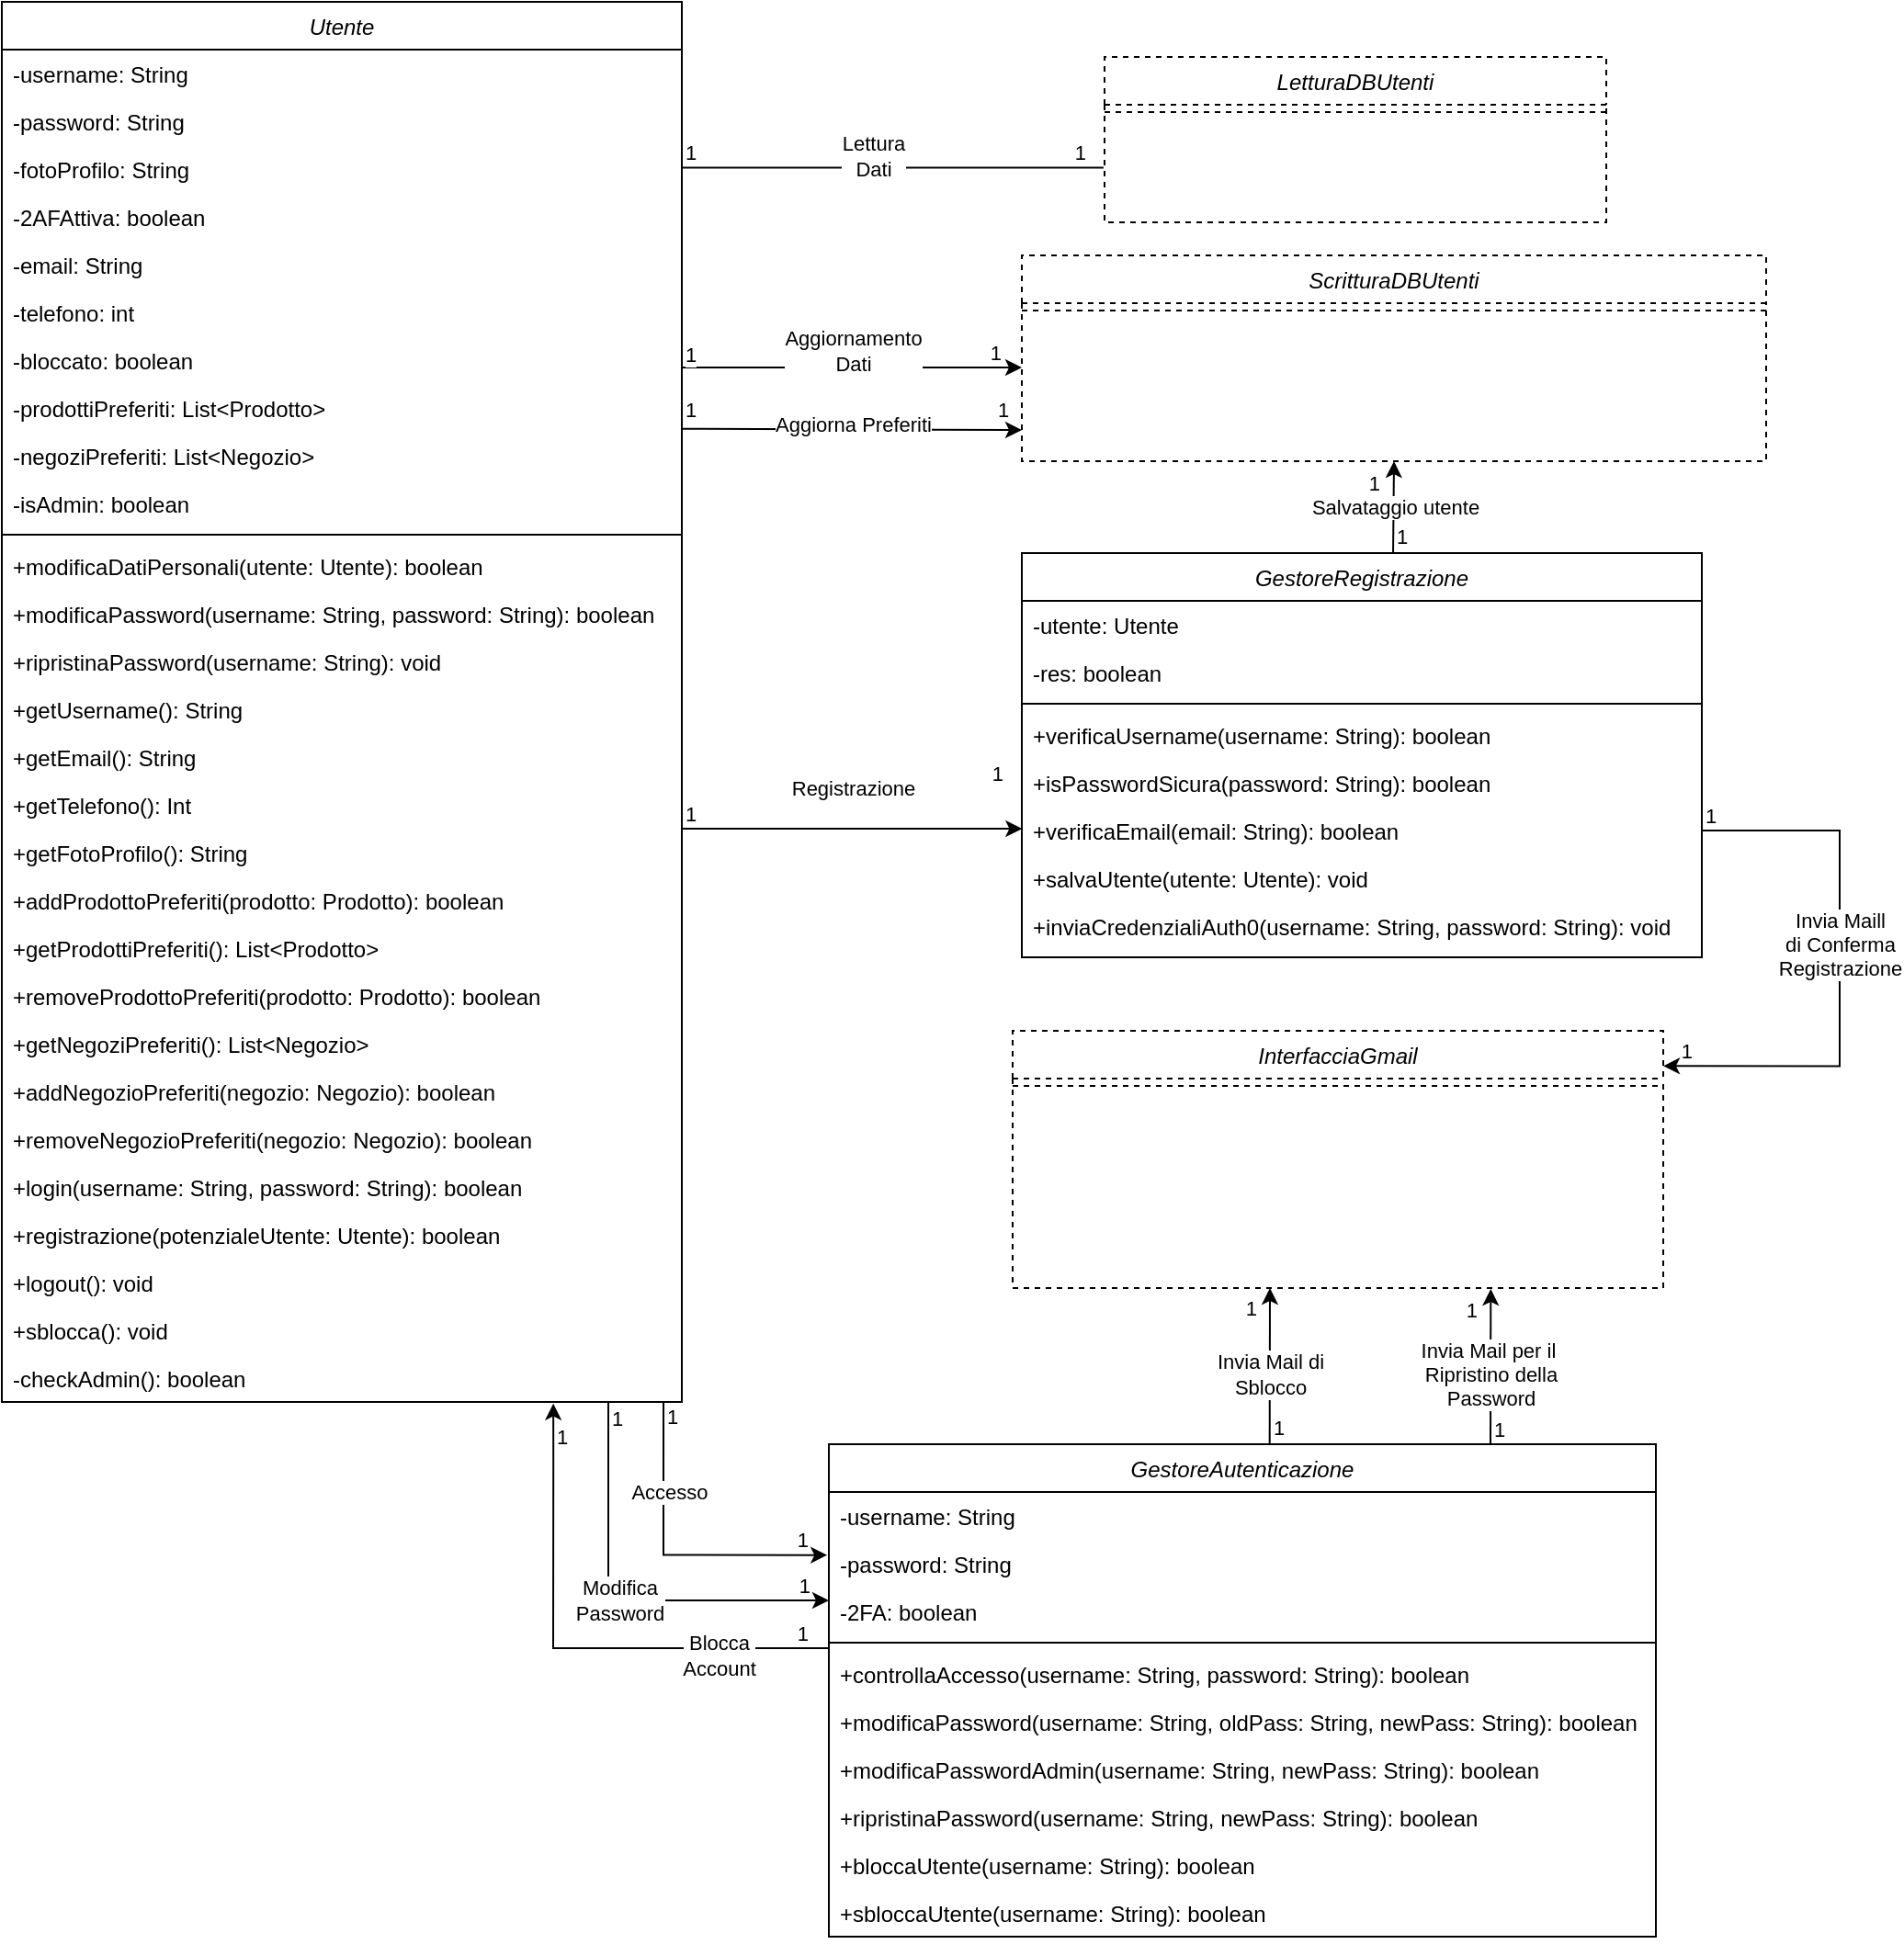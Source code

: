 <mxfile version="14.6.13" type="device"><diagram id="zghvcOF5Wy4SS22trsnS" name="Pagina-1"><mxGraphModel dx="912" dy="2467" grid="1" gridSize="10" guides="1" tooltips="1" connect="1" arrows="1" fold="1" page="1" pageScale="1" pageWidth="1169" pageHeight="827" math="0" shadow="0"><root><mxCell id="0"/><mxCell id="1" parent="0"/><mxCell id="tnao1JsZ6VbCDEQAoghB-2" style="edgeStyle=orthogonalEdgeStyle;rounded=0;orthogonalLoop=1;jettySize=auto;html=1;endArrow=none;endFill=0;exitX=1;exitY=0.5;exitDx=0;exitDy=0;entryX=-0.002;entryY=0.01;entryDx=0;entryDy=0;entryPerimeter=0;" parent="1" source="tnao1JsZ6VbCDEQAoghB-27" edge="1"><mxGeometry relative="1" as="geometry"><mxPoint x="350" y="-559" as="sourcePoint"/><mxPoint x="669.454" y="-1239.74" as="targetPoint"/><Array as="points"><mxPoint x="440" y="-1240"/></Array></mxGeometry></mxCell><mxCell id="tnao1JsZ6VbCDEQAoghB-3" value="Utente" style="swimlane;fontStyle=2;align=center;verticalAlign=top;childLayout=stackLayout;horizontal=1;startSize=26;horizontalStack=0;resizeParent=1;resizeLast=0;collapsible=1;marginBottom=0;rounded=0;shadow=0;strokeWidth=1;" parent="1" vertex="1"><mxGeometry x="70" y="-1330" width="370" height="762" as="geometry"><mxRectangle x="960" y="120" width="160" height="26" as="alternateBounds"/></mxGeometry></mxCell><mxCell id="tnao1JsZ6VbCDEQAoghB-4" value="-username: String" style="text;align=left;verticalAlign=top;spacingLeft=4;spacingRight=4;overflow=hidden;rotatable=0;points=[[0,0.5],[1,0.5]];portConstraint=eastwest;" parent="tnao1JsZ6VbCDEQAoghB-3" vertex="1"><mxGeometry y="26" width="370" height="26" as="geometry"/></mxCell><mxCell id="tnao1JsZ6VbCDEQAoghB-5" value="-password: String" style="text;align=left;verticalAlign=top;spacingLeft=4;spacingRight=4;overflow=hidden;rotatable=0;points=[[0,0.5],[1,0.5]];portConstraint=eastwest;" parent="tnao1JsZ6VbCDEQAoghB-3" vertex="1"><mxGeometry y="52" width="370" height="26" as="geometry"/></mxCell><mxCell id="tnao1JsZ6VbCDEQAoghB-6" value="-fotoProfilo: String" style="text;align=left;verticalAlign=top;spacingLeft=4;spacingRight=4;overflow=hidden;rotatable=0;points=[[0,0.5],[1,0.5]];portConstraint=eastwest;" parent="tnao1JsZ6VbCDEQAoghB-3" vertex="1"><mxGeometry y="78" width="370" height="26" as="geometry"/></mxCell><mxCell id="tnao1JsZ6VbCDEQAoghB-7" value="-2AFAttiva: boolean" style="text;align=left;verticalAlign=top;spacingLeft=4;spacingRight=4;overflow=hidden;rotatable=0;points=[[0,0.5],[1,0.5]];portConstraint=eastwest;" parent="tnao1JsZ6VbCDEQAoghB-3" vertex="1"><mxGeometry y="104" width="370" height="26" as="geometry"/></mxCell><mxCell id="tnao1JsZ6VbCDEQAoghB-8" value="-email: String" style="text;align=left;verticalAlign=top;spacingLeft=4;spacingRight=4;overflow=hidden;rotatable=0;points=[[0,0.5],[1,0.5]];portConstraint=eastwest;" parent="tnao1JsZ6VbCDEQAoghB-3" vertex="1"><mxGeometry y="130" width="370" height="26" as="geometry"/></mxCell><mxCell id="tnao1JsZ6VbCDEQAoghB-9" value="-telefono: int" style="text;align=left;verticalAlign=top;spacingLeft=4;spacingRight=4;overflow=hidden;rotatable=0;points=[[0,0.5],[1,0.5]];portConstraint=eastwest;" parent="tnao1JsZ6VbCDEQAoghB-3" vertex="1"><mxGeometry y="156" width="370" height="26" as="geometry"/></mxCell><mxCell id="tnao1JsZ6VbCDEQAoghB-10" value="-bloccato: boolean" style="text;align=left;verticalAlign=top;spacingLeft=4;spacingRight=4;overflow=hidden;rotatable=0;points=[[0,0.5],[1,0.5]];portConstraint=eastwest;" parent="tnao1JsZ6VbCDEQAoghB-3" vertex="1"><mxGeometry y="182" width="370" height="26" as="geometry"/></mxCell><mxCell id="tnao1JsZ6VbCDEQAoghB-11" value="-prodottiPreferiti: List&lt;Prodotto&gt;" style="text;align=left;verticalAlign=top;spacingLeft=4;spacingRight=4;overflow=hidden;rotatable=0;points=[[0,0.5],[1,0.5]];portConstraint=eastwest;" parent="tnao1JsZ6VbCDEQAoghB-3" vertex="1"><mxGeometry y="208" width="370" height="26" as="geometry"/></mxCell><mxCell id="WR43cAZiPdalkBgzF3cC-1" value="-negoziPreferiti: List&lt;Negozio&gt;" style="text;align=left;verticalAlign=top;spacingLeft=4;spacingRight=4;overflow=hidden;rotatable=0;points=[[0,0.5],[1,0.5]];portConstraint=eastwest;" vertex="1" parent="tnao1JsZ6VbCDEQAoghB-3"><mxGeometry y="234" width="370" height="26" as="geometry"/></mxCell><mxCell id="tnao1JsZ6VbCDEQAoghB-12" value="-isAdmin: boolean" style="text;align=left;verticalAlign=top;spacingLeft=4;spacingRight=4;overflow=hidden;rotatable=0;points=[[0,0.5],[1,0.5]];portConstraint=eastwest;" parent="tnao1JsZ6VbCDEQAoghB-3" vertex="1"><mxGeometry y="260" width="370" height="26" as="geometry"/></mxCell><mxCell id="tnao1JsZ6VbCDEQAoghB-13" value="" style="line;html=1;strokeWidth=1;align=left;verticalAlign=middle;spacingTop=-1;spacingLeft=3;spacingRight=3;rotatable=0;labelPosition=right;points=[];portConstraint=eastwest;" parent="tnao1JsZ6VbCDEQAoghB-3" vertex="1"><mxGeometry y="286" width="370" height="8" as="geometry"/></mxCell><mxCell id="tnao1JsZ6VbCDEQAoghB-14" value="+modificaDatiPersonali(utente: Utente): boolean" style="text;align=left;verticalAlign=top;spacingLeft=4;spacingRight=4;overflow=hidden;rotatable=0;points=[[0,0.5],[1,0.5]];portConstraint=eastwest;" parent="tnao1JsZ6VbCDEQAoghB-3" vertex="1"><mxGeometry y="294" width="370" height="26" as="geometry"/></mxCell><mxCell id="tnao1JsZ6VbCDEQAoghB-15" value="+modificaPassword(username: String, password: String): boolean" style="text;align=left;verticalAlign=top;spacingLeft=4;spacingRight=4;overflow=hidden;rotatable=0;points=[[0,0.5],[1,0.5]];portConstraint=eastwest;" parent="tnao1JsZ6VbCDEQAoghB-3" vertex="1"><mxGeometry y="320" width="370" height="26" as="geometry"/></mxCell><mxCell id="tnao1JsZ6VbCDEQAoghB-16" value="+ripristinaPassword(username: String): void" style="text;align=left;verticalAlign=top;spacingLeft=4;spacingRight=4;overflow=hidden;rotatable=0;points=[[0,0.5],[1,0.5]];portConstraint=eastwest;" parent="tnao1JsZ6VbCDEQAoghB-3" vertex="1"><mxGeometry y="346" width="370" height="26" as="geometry"/></mxCell><mxCell id="tnao1JsZ6VbCDEQAoghB-17" value="+getUsername(): String" style="text;align=left;verticalAlign=top;spacingLeft=4;spacingRight=4;overflow=hidden;rotatable=0;points=[[0,0.5],[1,0.5]];portConstraint=eastwest;" parent="tnao1JsZ6VbCDEQAoghB-3" vertex="1"><mxGeometry y="372" width="370" height="26" as="geometry"/></mxCell><mxCell id="tnao1JsZ6VbCDEQAoghB-18" value="+getEmail(): String" style="text;align=left;verticalAlign=top;spacingLeft=4;spacingRight=4;overflow=hidden;rotatable=0;points=[[0,0.5],[1,0.5]];portConstraint=eastwest;" parent="tnao1JsZ6VbCDEQAoghB-3" vertex="1"><mxGeometry y="398" width="370" height="26" as="geometry"/></mxCell><mxCell id="tnao1JsZ6VbCDEQAoghB-19" value="+getTelefono(): Int" style="text;align=left;verticalAlign=top;spacingLeft=4;spacingRight=4;overflow=hidden;rotatable=0;points=[[0,0.5],[1,0.5]];portConstraint=eastwest;" parent="tnao1JsZ6VbCDEQAoghB-3" vertex="1"><mxGeometry y="424" width="370" height="26" as="geometry"/></mxCell><mxCell id="r2mv2uhLX5uC9l16CF75-1" value="+getFotoProfilo(): String" style="text;align=left;verticalAlign=top;spacingLeft=4;spacingRight=4;overflow=hidden;rotatable=0;points=[[0,0.5],[1,0.5]];portConstraint=eastwest;" parent="tnao1JsZ6VbCDEQAoghB-3" vertex="1"><mxGeometry y="450" width="370" height="26" as="geometry"/></mxCell><mxCell id="tnao1JsZ6VbCDEQAoghB-20" value="+addProdottoPreferiti(prodotto: Prodotto): boolean" style="text;align=left;verticalAlign=top;spacingLeft=4;spacingRight=4;overflow=hidden;rotatable=0;points=[[0,0.5],[1,0.5]];portConstraint=eastwest;" parent="tnao1JsZ6VbCDEQAoghB-3" vertex="1"><mxGeometry y="476" width="370" height="26" as="geometry"/></mxCell><mxCell id="tnao1JsZ6VbCDEQAoghB-21" value="+getProdottiPreferiti(): List&lt;Prodotto&gt;" style="text;align=left;verticalAlign=top;spacingLeft=4;spacingRight=4;overflow=hidden;rotatable=0;points=[[0,0.5],[1,0.5]];portConstraint=eastwest;" parent="tnao1JsZ6VbCDEQAoghB-3" vertex="1"><mxGeometry y="502" width="370" height="26" as="geometry"/></mxCell><mxCell id="tnao1JsZ6VbCDEQAoghB-22" value="+removeProdottoPreferiti(prodotto: Prodotto): boolean" style="text;align=left;verticalAlign=top;spacingLeft=4;spacingRight=4;overflow=hidden;rotatable=0;points=[[0,0.5],[1,0.5]];portConstraint=eastwest;" parent="tnao1JsZ6VbCDEQAoghB-3" vertex="1"><mxGeometry y="528" width="370" height="26" as="geometry"/></mxCell><mxCell id="tnao1JsZ6VbCDEQAoghB-23" value="+getNegoziPreferiti(): List&lt;Negozio&gt;" style="text;align=left;verticalAlign=top;spacingLeft=4;spacingRight=4;overflow=hidden;rotatable=0;points=[[0,0.5],[1,0.5]];portConstraint=eastwest;" parent="tnao1JsZ6VbCDEQAoghB-3" vertex="1"><mxGeometry y="554" width="370" height="26" as="geometry"/></mxCell><mxCell id="tnao1JsZ6VbCDEQAoghB-24" value="+addNegozioPreferiti(negozio: Negozio): boolean" style="text;align=left;verticalAlign=top;spacingLeft=4;spacingRight=4;overflow=hidden;rotatable=0;points=[[0,0.5],[1,0.5]];portConstraint=eastwest;" parent="tnao1JsZ6VbCDEQAoghB-3" vertex="1"><mxGeometry y="580" width="370" height="26" as="geometry"/></mxCell><mxCell id="tnao1JsZ6VbCDEQAoghB-25" value="+removeNegozioPreferiti(negozio: Negozio): boolean" style="text;align=left;verticalAlign=top;spacingLeft=4;spacingRight=4;overflow=hidden;rotatable=0;points=[[0,0.5],[1,0.5]];portConstraint=eastwest;" parent="tnao1JsZ6VbCDEQAoghB-3" vertex="1"><mxGeometry y="606" width="370" height="26" as="geometry"/></mxCell><mxCell id="tnao1JsZ6VbCDEQAoghB-26" value="+login(username: String, password: String): boolean" style="text;align=left;verticalAlign=top;spacingLeft=4;spacingRight=4;overflow=hidden;rotatable=0;points=[[0,0.5],[1,0.5]];portConstraint=eastwest;" parent="tnao1JsZ6VbCDEQAoghB-3" vertex="1"><mxGeometry y="632" width="370" height="26" as="geometry"/></mxCell><mxCell id="tnao1JsZ6VbCDEQAoghB-27" value="+registrazione(potenzialeUtente: Utente): boolean " style="text;align=left;verticalAlign=top;spacingLeft=4;spacingRight=4;overflow=hidden;rotatable=0;points=[[0,0.5],[1,0.5]];portConstraint=eastwest;" parent="tnao1JsZ6VbCDEQAoghB-3" vertex="1"><mxGeometry y="658" width="370" height="26" as="geometry"/></mxCell><mxCell id="tnao1JsZ6VbCDEQAoghB-28" value="+logout(): void" style="text;align=left;verticalAlign=top;spacingLeft=4;spacingRight=4;overflow=hidden;rotatable=0;points=[[0,0.5],[1,0.5]];portConstraint=eastwest;" parent="tnao1JsZ6VbCDEQAoghB-3" vertex="1"><mxGeometry y="684" width="370" height="26" as="geometry"/></mxCell><mxCell id="tnao1JsZ6VbCDEQAoghB-29" value="+sblocca(): void" style="text;align=left;verticalAlign=top;spacingLeft=4;spacingRight=4;overflow=hidden;rotatable=0;points=[[0,0.5],[1,0.5]];portConstraint=eastwest;" parent="tnao1JsZ6VbCDEQAoghB-3" vertex="1"><mxGeometry y="710" width="370" height="26" as="geometry"/></mxCell><mxCell id="WR43cAZiPdalkBgzF3cC-2" value="-checkAdmin(): boolean" style="text;align=left;verticalAlign=top;spacingLeft=4;spacingRight=4;overflow=hidden;rotatable=0;points=[[0,0.5],[1,0.5]];portConstraint=eastwest;" vertex="1" parent="tnao1JsZ6VbCDEQAoghB-3"><mxGeometry y="736" width="370" height="26" as="geometry"/></mxCell><mxCell id="tnao1JsZ6VbCDEQAoghB-36" value="GestoreRegistrazione" style="swimlane;fontStyle=2;align=center;verticalAlign=top;childLayout=stackLayout;horizontal=1;startSize=26;horizontalStack=0;resizeParent=1;resizeLast=0;collapsible=1;marginBottom=0;rounded=0;shadow=0;strokeWidth=1;" parent="1" vertex="1"><mxGeometry x="625" y="-1030" width="370" height="220" as="geometry"><mxRectangle x="960" y="120" width="160" height="26" as="alternateBounds"/></mxGeometry></mxCell><mxCell id="tnao1JsZ6VbCDEQAoghB-37" value="-utente: Utente" style="text;align=left;verticalAlign=top;spacingLeft=4;spacingRight=4;overflow=hidden;rotatable=0;points=[[0,0.5],[1,0.5]];portConstraint=eastwest;" parent="tnao1JsZ6VbCDEQAoghB-36" vertex="1"><mxGeometry y="26" width="370" height="26" as="geometry"/></mxCell><mxCell id="tnao1JsZ6VbCDEQAoghB-38" value="-res: boolean" style="text;align=left;verticalAlign=top;spacingLeft=4;spacingRight=4;overflow=hidden;rotatable=0;points=[[0,0.5],[1,0.5]];portConstraint=eastwest;" parent="tnao1JsZ6VbCDEQAoghB-36" vertex="1"><mxGeometry y="52" width="370" height="26" as="geometry"/></mxCell><mxCell id="tnao1JsZ6VbCDEQAoghB-39" value="" style="line;html=1;strokeWidth=1;align=left;verticalAlign=middle;spacingTop=-1;spacingLeft=3;spacingRight=3;rotatable=0;labelPosition=right;points=[];portConstraint=eastwest;" parent="tnao1JsZ6VbCDEQAoghB-36" vertex="1"><mxGeometry y="78" width="370" height="8" as="geometry"/></mxCell><mxCell id="tnao1JsZ6VbCDEQAoghB-40" value="+verificaUsername(username: String): boolean" style="text;align=left;verticalAlign=top;spacingLeft=4;spacingRight=4;overflow=hidden;rotatable=0;points=[[0,0.5],[1,0.5]];portConstraint=eastwest;" parent="tnao1JsZ6VbCDEQAoghB-36" vertex="1"><mxGeometry y="86" width="370" height="26" as="geometry"/></mxCell><mxCell id="tnao1JsZ6VbCDEQAoghB-41" value="+isPasswordSicura(password: String): boolean" style="text;align=left;verticalAlign=top;spacingLeft=4;spacingRight=4;overflow=hidden;rotatable=0;points=[[0,0.5],[1,0.5]];portConstraint=eastwest;" parent="tnao1JsZ6VbCDEQAoghB-36" vertex="1"><mxGeometry y="112" width="370" height="26" as="geometry"/></mxCell><mxCell id="tnao1JsZ6VbCDEQAoghB-42" value="+verificaEmail(email: String): boolean" style="text;align=left;verticalAlign=top;spacingLeft=4;spacingRight=4;overflow=hidden;rotatable=0;points=[[0,0.5],[1,0.5]];portConstraint=eastwest;" parent="tnao1JsZ6VbCDEQAoghB-36" vertex="1"><mxGeometry y="138" width="370" height="26" as="geometry"/></mxCell><mxCell id="tnao1JsZ6VbCDEQAoghB-43" value="+salvaUtente(utente: Utente): void" style="text;align=left;verticalAlign=top;spacingLeft=4;spacingRight=4;overflow=hidden;rotatable=0;points=[[0,0.5],[1,0.5]];portConstraint=eastwest;" parent="tnao1JsZ6VbCDEQAoghB-36" vertex="1"><mxGeometry y="164" width="370" height="26" as="geometry"/></mxCell><mxCell id="tnao1JsZ6VbCDEQAoghB-44" value="+inviaCredenzialiAuth0(username: String, password: String): void" style="text;align=left;verticalAlign=top;spacingLeft=4;spacingRight=4;overflow=hidden;rotatable=0;points=[[0,0.5],[1,0.5]];portConstraint=eastwest;" parent="tnao1JsZ6VbCDEQAoghB-36" vertex="1"><mxGeometry y="190" width="370" height="26" as="geometry"/></mxCell><mxCell id="tnao1JsZ6VbCDEQAoghB-45" value="ScritturaDBUtenti" style="swimlane;fontStyle=2;align=center;verticalAlign=top;childLayout=stackLayout;horizontal=1;startSize=26;horizontalStack=0;resizeParent=1;resizeLast=0;collapsible=1;marginBottom=0;rounded=0;shadow=0;strokeWidth=1;dashed=1;" parent="1" vertex="1"><mxGeometry x="625" y="-1192" width="405" height="112" as="geometry"><mxRectangle x="625" y="-1170" width="160" height="26" as="alternateBounds"/></mxGeometry></mxCell><mxCell id="tnao1JsZ6VbCDEQAoghB-46" value="" style="line;html=1;strokeWidth=1;align=left;verticalAlign=middle;spacingTop=-1;spacingLeft=3;spacingRight=3;rotatable=0;labelPosition=right;points=[];portConstraint=eastwest;dashed=1;" parent="tnao1JsZ6VbCDEQAoghB-45" vertex="1"><mxGeometry y="26" width="405" height="8" as="geometry"/></mxCell><mxCell id="tnao1JsZ6VbCDEQAoghB-50" value="GestoreAutenticazione" style="swimlane;fontStyle=2;align=center;verticalAlign=top;childLayout=stackLayout;horizontal=1;startSize=26;horizontalStack=0;resizeParent=1;resizeLast=0;collapsible=1;marginBottom=0;rounded=0;shadow=0;strokeWidth=1;" parent="1" vertex="1"><mxGeometry x="520" y="-545" width="450" height="268" as="geometry"><mxRectangle x="960" y="120" width="160" height="26" as="alternateBounds"/></mxGeometry></mxCell><mxCell id="tnao1JsZ6VbCDEQAoghB-51" value="-username: String" style="text;align=left;verticalAlign=top;spacingLeft=4;spacingRight=4;overflow=hidden;rotatable=0;points=[[0,0.5],[1,0.5]];portConstraint=eastwest;" parent="tnao1JsZ6VbCDEQAoghB-50" vertex="1"><mxGeometry y="26" width="450" height="26" as="geometry"/></mxCell><mxCell id="tnao1JsZ6VbCDEQAoghB-52" value="-password: String" style="text;align=left;verticalAlign=top;spacingLeft=4;spacingRight=4;overflow=hidden;rotatable=0;points=[[0,0.5],[1,0.5]];portConstraint=eastwest;" parent="tnao1JsZ6VbCDEQAoghB-50" vertex="1"><mxGeometry y="52" width="450" height="26" as="geometry"/></mxCell><mxCell id="tnao1JsZ6VbCDEQAoghB-53" value="-2FA: boolean" style="text;align=left;verticalAlign=top;spacingLeft=4;spacingRight=4;overflow=hidden;rotatable=0;points=[[0,0.5],[1,0.5]];portConstraint=eastwest;" parent="tnao1JsZ6VbCDEQAoghB-50" vertex="1"><mxGeometry y="78" width="450" height="26" as="geometry"/></mxCell><mxCell id="tnao1JsZ6VbCDEQAoghB-54" value="" style="line;html=1;strokeWidth=1;align=left;verticalAlign=middle;spacingTop=-1;spacingLeft=3;spacingRight=3;rotatable=0;labelPosition=right;points=[];portConstraint=eastwest;" parent="tnao1JsZ6VbCDEQAoghB-50" vertex="1"><mxGeometry y="104" width="450" height="8" as="geometry"/></mxCell><mxCell id="tnao1JsZ6VbCDEQAoghB-55" value="+controllaAccesso(username: String, password: String): boolean" style="text;align=left;verticalAlign=top;spacingLeft=4;spacingRight=4;overflow=hidden;rotatable=0;points=[[0,0.5],[1,0.5]];portConstraint=eastwest;" parent="tnao1JsZ6VbCDEQAoghB-50" vertex="1"><mxGeometry y="112" width="450" height="26" as="geometry"/></mxCell><mxCell id="tnao1JsZ6VbCDEQAoghB-56" value="+modificaPassword(username: String, oldPass: String, newPass: String): boolean" style="text;align=left;verticalAlign=top;spacingLeft=4;spacingRight=4;overflow=hidden;rotatable=0;points=[[0,0.5],[1,0.5]];portConstraint=eastwest;" parent="tnao1JsZ6VbCDEQAoghB-50" vertex="1"><mxGeometry y="138" width="450" height="26" as="geometry"/></mxCell><mxCell id="tnao1JsZ6VbCDEQAoghB-57" value="+modificaPasswordAdmin(username: String, newPass: String): boolean" style="text;align=left;verticalAlign=top;spacingLeft=4;spacingRight=4;overflow=hidden;rotatable=0;points=[[0,0.5],[1,0.5]];portConstraint=eastwest;" parent="tnao1JsZ6VbCDEQAoghB-50" vertex="1"><mxGeometry y="164" width="450" height="26" as="geometry"/></mxCell><mxCell id="tnao1JsZ6VbCDEQAoghB-58" value="+ripristinaPassword(username: String, newPass: String): boolean" style="text;align=left;verticalAlign=top;spacingLeft=4;spacingRight=4;overflow=hidden;rotatable=0;points=[[0,0.5],[1,0.5]];portConstraint=eastwest;" parent="tnao1JsZ6VbCDEQAoghB-50" vertex="1"><mxGeometry y="190" width="450" height="26" as="geometry"/></mxCell><mxCell id="tnao1JsZ6VbCDEQAoghB-59" value="+bloccaUtente(username: String): boolean" style="text;align=left;verticalAlign=top;spacingLeft=4;spacingRight=4;overflow=hidden;rotatable=0;points=[[0,0.5],[1,0.5]];portConstraint=eastwest;" parent="tnao1JsZ6VbCDEQAoghB-50" vertex="1"><mxGeometry y="216" width="450" height="26" as="geometry"/></mxCell><mxCell id="tnao1JsZ6VbCDEQAoghB-60" value="+sbloccaUtente(username: String): boolean" style="text;align=left;verticalAlign=top;spacingLeft=4;spacingRight=4;overflow=hidden;rotatable=0;points=[[0,0.5],[1,0.5]];portConstraint=eastwest;" parent="tnao1JsZ6VbCDEQAoghB-50" vertex="1"><mxGeometry y="242" width="450" height="26" as="geometry"/></mxCell><mxCell id="tnao1JsZ6VbCDEQAoghB-68" value="" style="endArrow=classic;html=1;entryX=0.014;entryY=0.25;entryDx=0;entryDy=0;entryPerimeter=0;" parent="1" edge="1"><mxGeometry relative="1" as="geometry"><mxPoint x="440.0" y="-880" as="sourcePoint"/><mxPoint x="625.18" y="-880" as="targetPoint"/></mxGeometry></mxCell><mxCell id="tnao1JsZ6VbCDEQAoghB-69" value="Registrazione" style="edgeLabel;resizable=0;html=1;align=center;verticalAlign=middle;" parent="tnao1JsZ6VbCDEQAoghB-68" connectable="0" vertex="1"><mxGeometry relative="1" as="geometry"><mxPoint y="-22" as="offset"/></mxGeometry></mxCell><mxCell id="tnao1JsZ6VbCDEQAoghB-70" value="1" style="edgeLabel;resizable=0;html=1;align=left;verticalAlign=bottom;" parent="tnao1JsZ6VbCDEQAoghB-68" connectable="0" vertex="1"><mxGeometry x="-1" relative="1" as="geometry"/></mxCell><mxCell id="tnao1JsZ6VbCDEQAoghB-71" value="1" style="edgeLabel;resizable=0;html=1;align=right;verticalAlign=bottom;" parent="tnao1JsZ6VbCDEQAoghB-68" connectable="0" vertex="1"><mxGeometry x="1" relative="1" as="geometry"><mxPoint x="-10" y="-22" as="offset"/></mxGeometry></mxCell><mxCell id="tnao1JsZ6VbCDEQAoghB-72" value="" style="endArrow=classic;html=1;entryX=-0.002;entryY=0.321;entryDx=0;entryDy=0;entryPerimeter=0;edgeStyle=orthogonalEdgeStyle;rounded=0;exitX=0.973;exitY=0.996;exitDx=0;exitDy=0;exitPerimeter=0;" parent="1" target="tnao1JsZ6VbCDEQAoghB-52" edge="1" source="WR43cAZiPdalkBgzF3cC-2"><mxGeometry relative="1" as="geometry"><mxPoint x="430" y="-550" as="sourcePoint"/><mxPoint x="580" y="-660" as="targetPoint"/></mxGeometry></mxCell><mxCell id="tnao1JsZ6VbCDEQAoghB-73" value="Accesso" style="edgeLabel;resizable=0;html=1;align=center;verticalAlign=middle;" parent="tnao1JsZ6VbCDEQAoghB-72" connectable="0" vertex="1"><mxGeometry relative="1" as="geometry"><mxPoint y="-35" as="offset"/></mxGeometry></mxCell><mxCell id="tnao1JsZ6VbCDEQAoghB-74" value="1" style="edgeLabel;resizable=0;html=1;align=left;verticalAlign=bottom;" parent="tnao1JsZ6VbCDEQAoghB-72" connectable="0" vertex="1"><mxGeometry x="-1" relative="1" as="geometry"><mxPoint y="17" as="offset"/></mxGeometry></mxCell><mxCell id="tnao1JsZ6VbCDEQAoghB-75" value="1" style="edgeLabel;resizable=0;html=1;align=right;verticalAlign=bottom;" parent="tnao1JsZ6VbCDEQAoghB-72" connectable="0" vertex="1"><mxGeometry x="1" relative="1" as="geometry"><mxPoint x="-10" as="offset"/></mxGeometry></mxCell><mxCell id="tnao1JsZ6VbCDEQAoghB-76" value="" style="endArrow=classic;html=1;entryX=0.5;entryY=1;entryDx=0;entryDy=0;exitX=0.546;exitY=-0.002;exitDx=0;exitDy=0;exitPerimeter=0;" parent="1" source="tnao1JsZ6VbCDEQAoghB-36" target="tnao1JsZ6VbCDEQAoghB-45" edge="1"><mxGeometry relative="1" as="geometry"><mxPoint x="828" y="-1002" as="sourcePoint"/><mxPoint x="750" y="-1122" as="targetPoint"/></mxGeometry></mxCell><mxCell id="tnao1JsZ6VbCDEQAoghB-77" value="Salvataggio utente" style="edgeLabel;resizable=0;html=1;align=center;verticalAlign=middle;" parent="tnao1JsZ6VbCDEQAoghB-76" connectable="0" vertex="1"><mxGeometry relative="1" as="geometry"/></mxCell><mxCell id="tnao1JsZ6VbCDEQAoghB-78" value="1" style="edgeLabel;resizable=0;html=1;align=left;verticalAlign=bottom;" parent="tnao1JsZ6VbCDEQAoghB-76" connectable="0" vertex="1"><mxGeometry x="-1" relative="1" as="geometry"><mxPoint as="offset"/></mxGeometry></mxCell><mxCell id="tnao1JsZ6VbCDEQAoghB-79" value="1" style="edgeLabel;resizable=0;html=1;align=right;verticalAlign=bottom;" parent="tnao1JsZ6VbCDEQAoghB-76" connectable="0" vertex="1"><mxGeometry x="1" relative="1" as="geometry"><mxPoint x="-7" y="20" as="offset"/></mxGeometry></mxCell><mxCell id="tnao1JsZ6VbCDEQAoghB-80" value="" style="endArrow=classic;html=1;edgeStyle=orthogonalEdgeStyle;rounded=0;entryX=0;entryY=0.5;entryDx=0;entryDy=0;" parent="1" edge="1"><mxGeometry relative="1" as="geometry"><mxPoint x="440.0" y="-1131" as="sourcePoint"/><mxPoint x="625.0" y="-1131" as="targetPoint"/><Array as="points"><mxPoint x="440" y="-1131"/></Array></mxGeometry></mxCell><mxCell id="tnao1JsZ6VbCDEQAoghB-81" value="Aggiornamento&lt;br&gt;Dati" style="edgeLabel;resizable=0;html=1;align=center;verticalAlign=middle;" parent="tnao1JsZ6VbCDEQAoghB-80" connectable="0" vertex="1"><mxGeometry relative="1" as="geometry"><mxPoint y="-9" as="offset"/></mxGeometry></mxCell><mxCell id="tnao1JsZ6VbCDEQAoghB-82" value="1" style="edgeLabel;resizable=0;html=1;align=left;verticalAlign=bottom;" parent="tnao1JsZ6VbCDEQAoghB-80" connectable="0" vertex="1"><mxGeometry x="-1" relative="1" as="geometry"><mxPoint y="1" as="offset"/></mxGeometry></mxCell><mxCell id="tnao1JsZ6VbCDEQAoghB-83" value="1" style="edgeLabel;resizable=0;html=1;align=right;verticalAlign=bottom;" parent="tnao1JsZ6VbCDEQAoghB-80" connectable="0" vertex="1"><mxGeometry x="1" relative="1" as="geometry"><mxPoint x="35" y="-109" as="offset"/></mxGeometry></mxCell><mxCell id="tnao1JsZ6VbCDEQAoghB-84" value="LetturaDBUtenti" style="swimlane;fontStyle=2;align=center;verticalAlign=top;childLayout=stackLayout;horizontal=1;startSize=26;horizontalStack=0;resizeParent=1;resizeLast=0;collapsible=1;marginBottom=0;rounded=0;shadow=0;strokeWidth=1;dashed=1;" parent="1" vertex="1"><mxGeometry x="670" y="-1300" width="273" height="90" as="geometry"><mxRectangle x="260" y="-440" width="160" height="26" as="alternateBounds"/></mxGeometry></mxCell><mxCell id="tnao1JsZ6VbCDEQAoghB-85" value="" style="line;html=1;strokeWidth=1;align=left;verticalAlign=middle;spacingTop=-1;spacingLeft=3;spacingRight=3;rotatable=0;labelPosition=right;points=[];portConstraint=eastwest;dashed=1;" parent="tnao1JsZ6VbCDEQAoghB-84" vertex="1"><mxGeometry y="26" width="273" height="8" as="geometry"/></mxCell><mxCell id="tnao1JsZ6VbCDEQAoghB-88" value="Lettura&lt;br&gt;Dati" style="edgeLabel;resizable=0;html=1;align=center;verticalAlign=middle;" parent="1" connectable="0" vertex="1"><mxGeometry x="550" y="-660" as="geometry"><mxPoint x="-6" y="-586" as="offset"/></mxGeometry></mxCell><mxCell id="tnao1JsZ6VbCDEQAoghB-89" value="1" style="edgeLabel;resizable=0;html=1;align=left;verticalAlign=bottom;" parent="1" connectable="0" vertex="1"><mxGeometry x="440" y="-1240" as="geometry"/></mxCell><mxCell id="tnao1JsZ6VbCDEQAoghB-90" value="1" style="edgeLabel;resizable=0;html=1;align=left;verticalAlign=bottom;" parent="1" connectable="0" vertex="1"><mxGeometry x="610" y="-1100" as="geometry"/></mxCell><mxCell id="tnao1JsZ6VbCDEQAoghB-91" value="" style="endArrow=classic;html=1;edgeStyle=orthogonalEdgeStyle;rounded=0;" parent="1" edge="1" source="WR43cAZiPdalkBgzF3cC-2"><mxGeometry relative="1" as="geometry"><mxPoint x="400.0" y="-610" as="sourcePoint"/><mxPoint x="520" y="-460" as="targetPoint"/><Array as="points"><mxPoint x="400" y="-460"/></Array></mxGeometry></mxCell><mxCell id="tnao1JsZ6VbCDEQAoghB-92" value="Modifica&lt;br&gt;Password" style="edgeLabel;resizable=0;html=1;align=center;verticalAlign=middle;" parent="tnao1JsZ6VbCDEQAoghB-91" connectable="0" vertex="1"><mxGeometry relative="1" as="geometry"/></mxCell><mxCell id="tnao1JsZ6VbCDEQAoghB-93" value="1" style="edgeLabel;resizable=0;html=1;align=left;verticalAlign=bottom;" parent="tnao1JsZ6VbCDEQAoghB-91" connectable="0" vertex="1"><mxGeometry x="-1" relative="1" as="geometry"><mxPoint y="17" as="offset"/></mxGeometry></mxCell><mxCell id="tnao1JsZ6VbCDEQAoghB-94" value="1" style="edgeLabel;resizable=0;html=1;align=right;verticalAlign=bottom;" parent="tnao1JsZ6VbCDEQAoghB-91" connectable="0" vertex="1"><mxGeometry x="1" relative="1" as="geometry"><mxPoint x="-10" as="offset"/></mxGeometry></mxCell><mxCell id="tnao1JsZ6VbCDEQAoghB-105" value="InterfacciaGmail" style="swimlane;fontStyle=2;align=center;verticalAlign=top;childLayout=stackLayout;horizontal=1;startSize=26;horizontalStack=0;resizeParent=1;resizeLast=0;collapsible=1;marginBottom=0;rounded=0;shadow=0;strokeWidth=1;dashed=1;" parent="1" vertex="1"><mxGeometry x="620" y="-770" width="354" height="140" as="geometry"><mxRectangle x="960" y="120" width="160" height="26" as="alternateBounds"/></mxGeometry></mxCell><mxCell id="tnao1JsZ6VbCDEQAoghB-109" value="" style="line;html=1;strokeWidth=1;align=left;verticalAlign=middle;spacingTop=-1;spacingLeft=3;spacingRight=3;rotatable=0;labelPosition=right;points=[];portConstraint=eastwest;dashed=1;" parent="tnao1JsZ6VbCDEQAoghB-105" vertex="1"><mxGeometry y="26" width="354" height="8" as="geometry"/></mxCell><mxCell id="tnao1JsZ6VbCDEQAoghB-167" value="" style="endArrow=classic;html=1;edgeStyle=orthogonalEdgeStyle;rounded=0;exitX=1;exitY=0.937;exitDx=0;exitDy=0;exitPerimeter=0;" parent="1" source="tnao1JsZ6VbCDEQAoghB-11" edge="1"><mxGeometry relative="1" as="geometry"><mxPoint x="445" y="-1097.412" as="sourcePoint"/><mxPoint x="625.0" y="-1097" as="targetPoint"/><Array as="points"><mxPoint x="447" y="-1098"/></Array></mxGeometry></mxCell><mxCell id="tnao1JsZ6VbCDEQAoghB-168" value="Aggiorna Preferiti" style="edgeLabel;resizable=0;html=1;align=center;verticalAlign=middle;" parent="tnao1JsZ6VbCDEQAoghB-167" connectable="0" vertex="1"><mxGeometry relative="1" as="geometry"><mxPoint y="-3" as="offset"/></mxGeometry></mxCell><mxCell id="tnao1JsZ6VbCDEQAoghB-169" value="1" style="edgeLabel;resizable=0;html=1;align=left;verticalAlign=bottom;" parent="tnao1JsZ6VbCDEQAoghB-167" connectable="0" vertex="1"><mxGeometry x="-1" relative="1" as="geometry"><mxPoint y="-2" as="offset"/></mxGeometry></mxCell><mxCell id="tnao1JsZ6VbCDEQAoghB-170" value="1" style="edgeLabel;resizable=0;html=1;align=right;verticalAlign=bottom;" parent="tnao1JsZ6VbCDEQAoghB-167" connectable="0" vertex="1"><mxGeometry x="1" relative="1" as="geometry"><mxPoint x="-10" y="-33" as="offset"/></mxGeometry></mxCell><mxCell id="tnao1JsZ6VbCDEQAoghB-191" value="" style="endArrow=classic;html=1;exitX=1;exitY=0.5;exitDx=0;exitDy=0;edgeStyle=orthogonalEdgeStyle;rounded=0;entryX=1;entryY=0.137;entryDx=0;entryDy=0;entryPerimeter=0;" parent="1" source="tnao1JsZ6VbCDEQAoghB-42" target="tnao1JsZ6VbCDEQAoghB-105" edge="1"><mxGeometry relative="1" as="geometry"><mxPoint x="1040" y="-880.002" as="sourcePoint"/><mxPoint x="980" y="-750" as="targetPoint"/><Array as="points"><mxPoint x="1070" y="-879"/><mxPoint x="1070" y="-751"/></Array></mxGeometry></mxCell><mxCell id="tnao1JsZ6VbCDEQAoghB-192" value="Invia Maill&lt;br&gt;di Conferma&lt;br&gt;Registrazione" style="edgeLabel;resizable=0;html=1;align=center;verticalAlign=middle;" parent="tnao1JsZ6VbCDEQAoghB-191" connectable="0" vertex="1"><mxGeometry relative="1" as="geometry"><mxPoint y="-13" as="offset"/></mxGeometry></mxCell><mxCell id="tnao1JsZ6VbCDEQAoghB-193" value="1" style="edgeLabel;resizable=0;html=1;align=left;verticalAlign=bottom;" parent="tnao1JsZ6VbCDEQAoghB-191" connectable="0" vertex="1"><mxGeometry x="-1" relative="1" as="geometry"><mxPoint as="offset"/></mxGeometry></mxCell><mxCell id="tnao1JsZ6VbCDEQAoghB-194" value="1" style="edgeLabel;resizable=0;html=1;align=right;verticalAlign=bottom;" parent="tnao1JsZ6VbCDEQAoghB-191" connectable="0" vertex="1"><mxGeometry x="1" relative="1" as="geometry"><mxPoint x="16" as="offset"/></mxGeometry></mxCell><mxCell id="tnao1JsZ6VbCDEQAoghB-195" value="" style="endArrow=classic;html=1;exitX=0.533;exitY=-0.002;exitDx=0;exitDy=0;exitPerimeter=0;" parent="1" source="tnao1JsZ6VbCDEQAoghB-50" edge="1"><mxGeometry relative="1" as="geometry"><mxPoint x="890" y="-560" as="sourcePoint"/><mxPoint x="760" y="-630" as="targetPoint"/></mxGeometry></mxCell><mxCell id="tnao1JsZ6VbCDEQAoghB-196" value="Invia Mail di&lt;br&gt;Sblocco" style="edgeLabel;resizable=0;html=1;align=center;verticalAlign=middle;" parent="tnao1JsZ6VbCDEQAoghB-195" connectable="0" vertex="1"><mxGeometry relative="1" as="geometry"><mxPoint y="4" as="offset"/></mxGeometry></mxCell><mxCell id="tnao1JsZ6VbCDEQAoghB-197" value="1" style="edgeLabel;resizable=0;html=1;align=left;verticalAlign=bottom;" parent="tnao1JsZ6VbCDEQAoghB-195" connectable="0" vertex="1"><mxGeometry x="-1" relative="1" as="geometry"><mxPoint as="offset"/></mxGeometry></mxCell><mxCell id="tnao1JsZ6VbCDEQAoghB-198" value="1" style="edgeLabel;resizable=0;html=1;align=right;verticalAlign=bottom;" parent="tnao1JsZ6VbCDEQAoghB-195" connectable="0" vertex="1"><mxGeometry x="1" relative="1" as="geometry"><mxPoint x="-7" y="20" as="offset"/></mxGeometry></mxCell><mxCell id="tnao1JsZ6VbCDEQAoghB-199" value="" style="endArrow=classic;html=1;exitX=0.533;exitY=-0.002;exitDx=0;exitDy=0;exitPerimeter=0;" parent="1" edge="1"><mxGeometry relative="1" as="geometry"><mxPoint x="880" y="-544.996" as="sourcePoint"/><mxPoint x="880.15" y="-629.46" as="targetPoint"/></mxGeometry></mxCell><mxCell id="tnao1JsZ6VbCDEQAoghB-200" value="Invia Mail per il&amp;nbsp;&lt;br&gt;Ripristino della&lt;br&gt;Password" style="edgeLabel;resizable=0;html=1;align=center;verticalAlign=middle;" parent="tnao1JsZ6VbCDEQAoghB-199" connectable="0" vertex="1"><mxGeometry relative="1" as="geometry"><mxPoint y="4" as="offset"/></mxGeometry></mxCell><mxCell id="tnao1JsZ6VbCDEQAoghB-201" value="1" style="edgeLabel;resizable=0;html=1;align=left;verticalAlign=bottom;" parent="tnao1JsZ6VbCDEQAoghB-199" connectable="0" vertex="1"><mxGeometry x="-1" relative="1" as="geometry"><mxPoint as="offset"/></mxGeometry></mxCell><mxCell id="tnao1JsZ6VbCDEQAoghB-202" value="1" style="edgeLabel;resizable=0;html=1;align=right;verticalAlign=bottom;" parent="tnao1JsZ6VbCDEQAoghB-199" connectable="0" vertex="1"><mxGeometry x="1" relative="1" as="geometry"><mxPoint x="-7" y="20" as="offset"/></mxGeometry></mxCell><mxCell id="tnao1JsZ6VbCDEQAoghB-203" value="" style="endArrow=none;html=1;edgeStyle=orthogonalEdgeStyle;rounded=0;startArrow=classic;startFill=1;endFill=0;exitX=0.811;exitY=1.033;exitDx=0;exitDy=0;exitPerimeter=0;" parent="1" edge="1" source="WR43cAZiPdalkBgzF3cC-2"><mxGeometry relative="1" as="geometry"><mxPoint x="370.0" y="-610" as="sourcePoint"/><mxPoint x="520" y="-434" as="targetPoint"/><Array as="points"><mxPoint x="370" y="-534"/><mxPoint x="370" y="-534"/><mxPoint x="370" y="-434"/></Array></mxGeometry></mxCell><mxCell id="tnao1JsZ6VbCDEQAoghB-204" value="Blocca&lt;br&gt;Account" style="edgeLabel;resizable=0;html=1;align=center;verticalAlign=middle;" parent="tnao1JsZ6VbCDEQAoghB-203" connectable="0" vertex="1"><mxGeometry relative="1" as="geometry"><mxPoint x="81" y="4" as="offset"/></mxGeometry></mxCell><mxCell id="tnao1JsZ6VbCDEQAoghB-205" value="1" style="edgeLabel;resizable=0;html=1;align=left;verticalAlign=bottom;" parent="tnao1JsZ6VbCDEQAoghB-203" connectable="0" vertex="1"><mxGeometry x="-1" relative="1" as="geometry"><mxPoint y="27" as="offset"/></mxGeometry></mxCell><mxCell id="tnao1JsZ6VbCDEQAoghB-206" value="1" style="edgeLabel;resizable=0;html=1;align=right;verticalAlign=bottom;" parent="tnao1JsZ6VbCDEQAoghB-203" connectable="0" vertex="1"><mxGeometry x="1" relative="1" as="geometry"><mxPoint x="-10" as="offset"/></mxGeometry></mxCell></root></mxGraphModel></diagram></mxfile>
